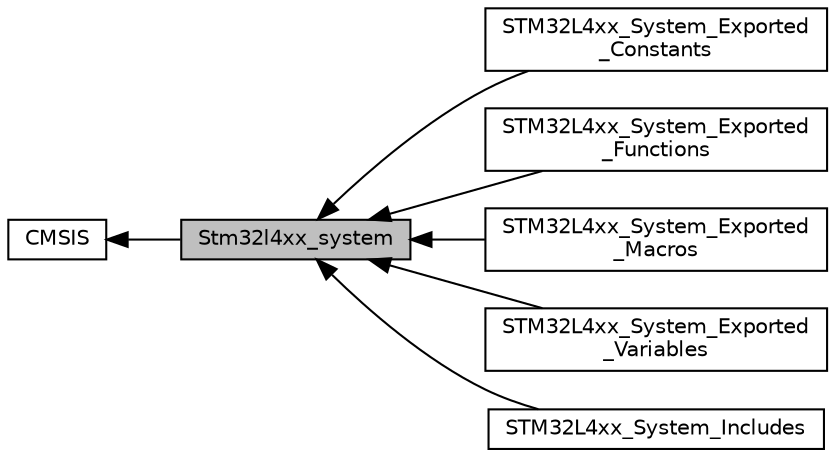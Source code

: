 digraph "Stm32l4xx_system"
{
  edge [fontname="Helvetica",fontsize="10",labelfontname="Helvetica",labelfontsize="10"];
  node [fontname="Helvetica",fontsize="10",shape=box];
  rankdir=LR;
  Node2 [label="CMSIS",height=0.2,width=0.4,color="black", fillcolor="white", style="filled",URL="$group___c_m_s_i_s.html",tooltip=" "];
  Node5 [label="STM32L4xx_System_Exported\l_Constants",height=0.2,width=0.4,color="black", fillcolor="white", style="filled",URL="$group___s_t_m32_l4xx___system___exported___constants.html",tooltip=" "];
  Node7 [label="STM32L4xx_System_Exported\l_Functions",height=0.2,width=0.4,color="black", fillcolor="white", style="filled",URL="$group___s_t_m32_l4xx___system___exported___functions.html",tooltip=" "];
  Node6 [label="STM32L4xx_System_Exported\l_Macros",height=0.2,width=0.4,color="black", fillcolor="white", style="filled",URL="$group___s_t_m32_l4xx___system___exported___macros.html",tooltip=" "];
  Node4 [label="STM32L4xx_System_Exported\l_Variables",height=0.2,width=0.4,color="black", fillcolor="white", style="filled",URL="$group___s_t_m32_l4xx___system___exported___variables.html",tooltip=" "];
  Node3 [label="STM32L4xx_System_Includes",height=0.2,width=0.4,color="black", fillcolor="white", style="filled",URL="$group___s_t_m32_l4xx___system___includes.html",tooltip="Define to prevent recursive inclusion."];
  Node1 [label="Stm32l4xx_system",height=0.2,width=0.4,color="black", fillcolor="grey75", style="filled", fontcolor="black",tooltip=" "];
  Node2->Node1 [shape=plaintext, dir="back", style="solid"];
  Node1->Node3 [shape=plaintext, dir="back", style="solid"];
  Node1->Node4 [shape=plaintext, dir="back", style="solid"];
  Node1->Node5 [shape=plaintext, dir="back", style="solid"];
  Node1->Node6 [shape=plaintext, dir="back", style="solid"];
  Node1->Node7 [shape=plaintext, dir="back", style="solid"];
}

